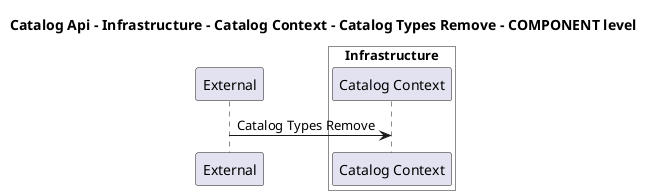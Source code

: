 @startuml

title Catalog Api - Infrastructure - Catalog Context - Catalog Types Remove - COMPONENT level

participant "External" as C4InterFlow.SoftwareSystems.ExternalSystem

box "Catalog Api" #White
    
box "Infrastructure" #White
    participant "Catalog Context" as dotnet.eShop.Architecture.SoftwareSystems.CatalogApi.Containers.Infrastructure.Components.CatalogContext
end box

end box


C4InterFlow.SoftwareSystems.ExternalSystem -> dotnet.eShop.Architecture.SoftwareSystems.CatalogApi.Containers.Infrastructure.Components.CatalogContext : Catalog Types Remove


@enduml
